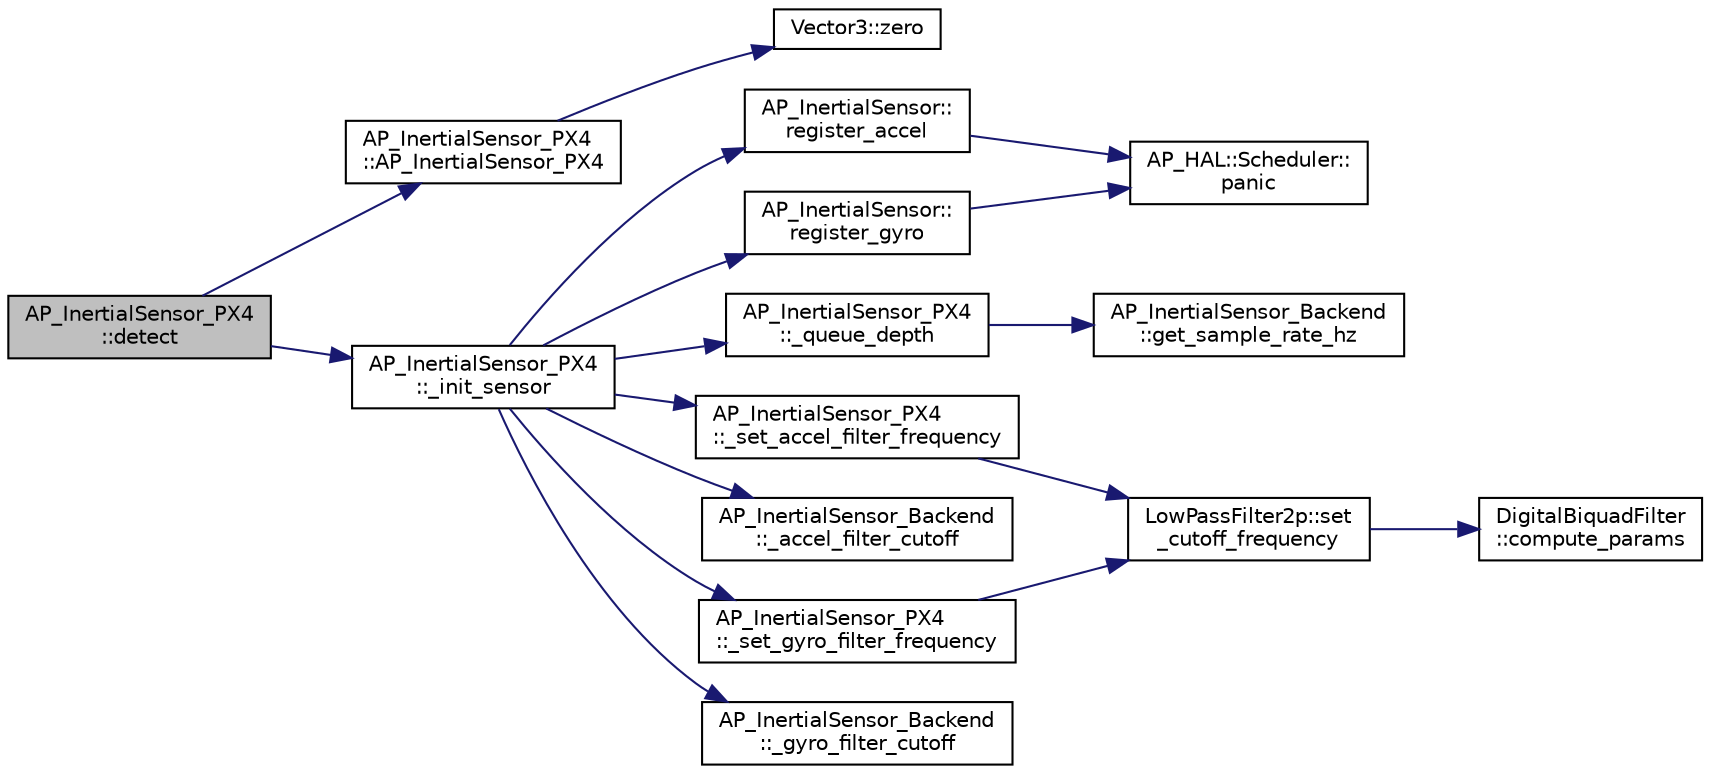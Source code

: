 digraph "AP_InertialSensor_PX4::detect"
{
 // INTERACTIVE_SVG=YES
  edge [fontname="Helvetica",fontsize="10",labelfontname="Helvetica",labelfontsize="10"];
  node [fontname="Helvetica",fontsize="10",shape=record];
  rankdir="LR";
  Node1 [label="AP_InertialSensor_PX4\l::detect",height=0.2,width=0.4,color="black", fillcolor="grey75", style="filled" fontcolor="black"];
  Node1 -> Node2 [color="midnightblue",fontsize="10",style="solid",fontname="Helvetica"];
  Node2 [label="AP_InertialSensor_PX4\l::AP_InertialSensor_PX4",height=0.2,width=0.4,color="black", fillcolor="white", style="filled",URL="$classAP__InertialSensor__PX4.html#a39c9d67669457b2dddc73209bec40957"];
  Node2 -> Node3 [color="midnightblue",fontsize="10",style="solid",fontname="Helvetica"];
  Node3 [label="Vector3::zero",height=0.2,width=0.4,color="black", fillcolor="white", style="filled",URL="$classVector3.html#adf1769d5ee5df2f8585df2f540fa5efe"];
  Node1 -> Node4 [color="midnightblue",fontsize="10",style="solid",fontname="Helvetica"];
  Node4 [label="AP_InertialSensor_PX4\l::_init_sensor",height=0.2,width=0.4,color="black", fillcolor="white", style="filled",URL="$classAP__InertialSensor__PX4.html#a1151175435b1b3c211040058fe5462d9"];
  Node4 -> Node5 [color="midnightblue",fontsize="10",style="solid",fontname="Helvetica"];
  Node5 [label="AP_InertialSensor::\lregister_accel",height=0.2,width=0.4,color="black", fillcolor="white", style="filled",URL="$classAP__InertialSensor.html#abcc47a3b7a03a08178904fd0aec0ee96"];
  Node5 -> Node6 [color="midnightblue",fontsize="10",style="solid",fontname="Helvetica"];
  Node6 [label="AP_HAL::Scheduler::\lpanic",height=0.2,width=0.4,color="black", fillcolor="white", style="filled",URL="$classAP__HAL_1_1Scheduler.html#a65f0d4e404d3e6fda4d8b0b101c9780f"];
  Node4 -> Node7 [color="midnightblue",fontsize="10",style="solid",fontname="Helvetica"];
  Node7 [label="AP_InertialSensor::\lregister_gyro",height=0.2,width=0.4,color="black", fillcolor="white", style="filled",URL="$classAP__InertialSensor.html#addd35f196d6b741c06453716f7bd9091"];
  Node7 -> Node6 [color="midnightblue",fontsize="10",style="solid",fontname="Helvetica"];
  Node4 -> Node8 [color="midnightblue",fontsize="10",style="solid",fontname="Helvetica"];
  Node8 [label="AP_InertialSensor_PX4\l::_queue_depth",height=0.2,width=0.4,color="black", fillcolor="white", style="filled",URL="$classAP__InertialSensor__PX4.html#a741122dbb9c2c53f63d42d0719424a65"];
  Node8 -> Node9 [color="midnightblue",fontsize="10",style="solid",fontname="Helvetica"];
  Node9 [label="AP_InertialSensor_Backend\l::get_sample_rate_hz",height=0.2,width=0.4,color="black", fillcolor="white", style="filled",URL="$classAP__InertialSensor__Backend.html#a28b3bb23c5310c8691b897875523d75c"];
  Node4 -> Node10 [color="midnightblue",fontsize="10",style="solid",fontname="Helvetica"];
  Node10 [label="AP_InertialSensor_PX4\l::_set_accel_filter_frequency",height=0.2,width=0.4,color="black", fillcolor="white", style="filled",URL="$classAP__InertialSensor__PX4.html#ae7daade2d359b75cdb8af87e31861c77"];
  Node10 -> Node11 [color="midnightblue",fontsize="10",style="solid",fontname="Helvetica"];
  Node11 [label="LowPassFilter2p::set\l_cutoff_frequency",height=0.2,width=0.4,color="black", fillcolor="white", style="filled",URL="$classLowPassFilter2p.html#a354e914d7d8979e54134c3077ee8359a"];
  Node11 -> Node12 [color="midnightblue",fontsize="10",style="solid",fontname="Helvetica"];
  Node12 [label="DigitalBiquadFilter\l::compute_params",height=0.2,width=0.4,color="black", fillcolor="white", style="filled",URL="$classDigitalBiquadFilter.html#a24c076203eb25a5744c867093da51d83"];
  Node4 -> Node13 [color="midnightblue",fontsize="10",style="solid",fontname="Helvetica"];
  Node13 [label="AP_InertialSensor_Backend\l::_accel_filter_cutoff",height=0.2,width=0.4,color="black", fillcolor="white", style="filled",URL="$classAP__InertialSensor__Backend.html#aa7fdfb9c9f28d883fbb109e13ded7f0f"];
  Node4 -> Node14 [color="midnightblue",fontsize="10",style="solid",fontname="Helvetica"];
  Node14 [label="AP_InertialSensor_PX4\l::_set_gyro_filter_frequency",height=0.2,width=0.4,color="black", fillcolor="white", style="filled",URL="$classAP__InertialSensor__PX4.html#ab61158827172e5821cdaf639b500e32b"];
  Node14 -> Node11 [color="midnightblue",fontsize="10",style="solid",fontname="Helvetica"];
  Node4 -> Node15 [color="midnightblue",fontsize="10",style="solid",fontname="Helvetica"];
  Node15 [label="AP_InertialSensor_Backend\l::_gyro_filter_cutoff",height=0.2,width=0.4,color="black", fillcolor="white", style="filled",URL="$classAP__InertialSensor__Backend.html#a9c376bd62d2a8e0262f887c6188d0af9"];
}
